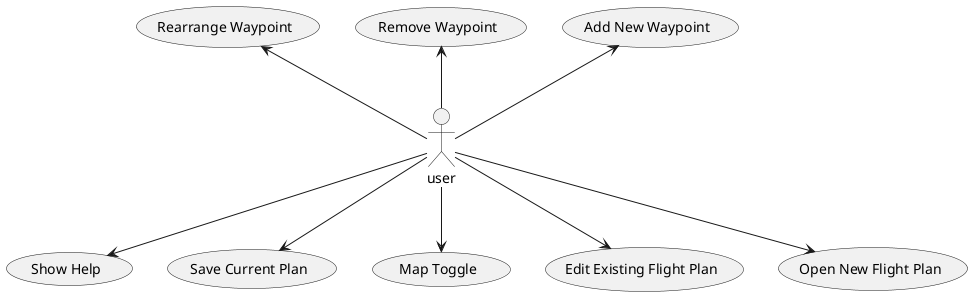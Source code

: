 @startuml
user -down-> (Show Help)
user -down-> (Save Current Plan)
user -down-> (Map Toggle)
user -down-> (Edit Existing Flight Plan)
user -down-> (Open New Flight Plan)
user -up-> (Add New Waypoint)
user -up-> (Remove Waypoint)
user -up-> (Rearrange Waypoint)
@enduml
